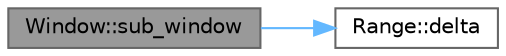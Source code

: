 digraph "Window::sub_window"
{
 // LATEX_PDF_SIZE
  bgcolor="transparent";
  edge [fontname=Helvetica,fontsize=10,labelfontname=Helvetica,labelfontsize=10];
  node [fontname=Helvetica,fontsize=10,shape=box,height=0.2,width=0.4];
  rankdir="LR";
  Node1 [label="Window::sub_window",height=0.2,width=0.4,color="gray40", fillcolor="grey60", style="filled", fontcolor="black",tooltip=" "];
  Node1 -> Node2 [color="steelblue1",style="solid"];
  Node2 [label="Range::delta",height=0.2,width=0.4,color="grey40", fillcolor="white", style="filled",URL="$class_range.html#a8d1c62e78301ad810b021da05ce8a59a",tooltip="Return the difference between the higher and the lower limits."];
}
